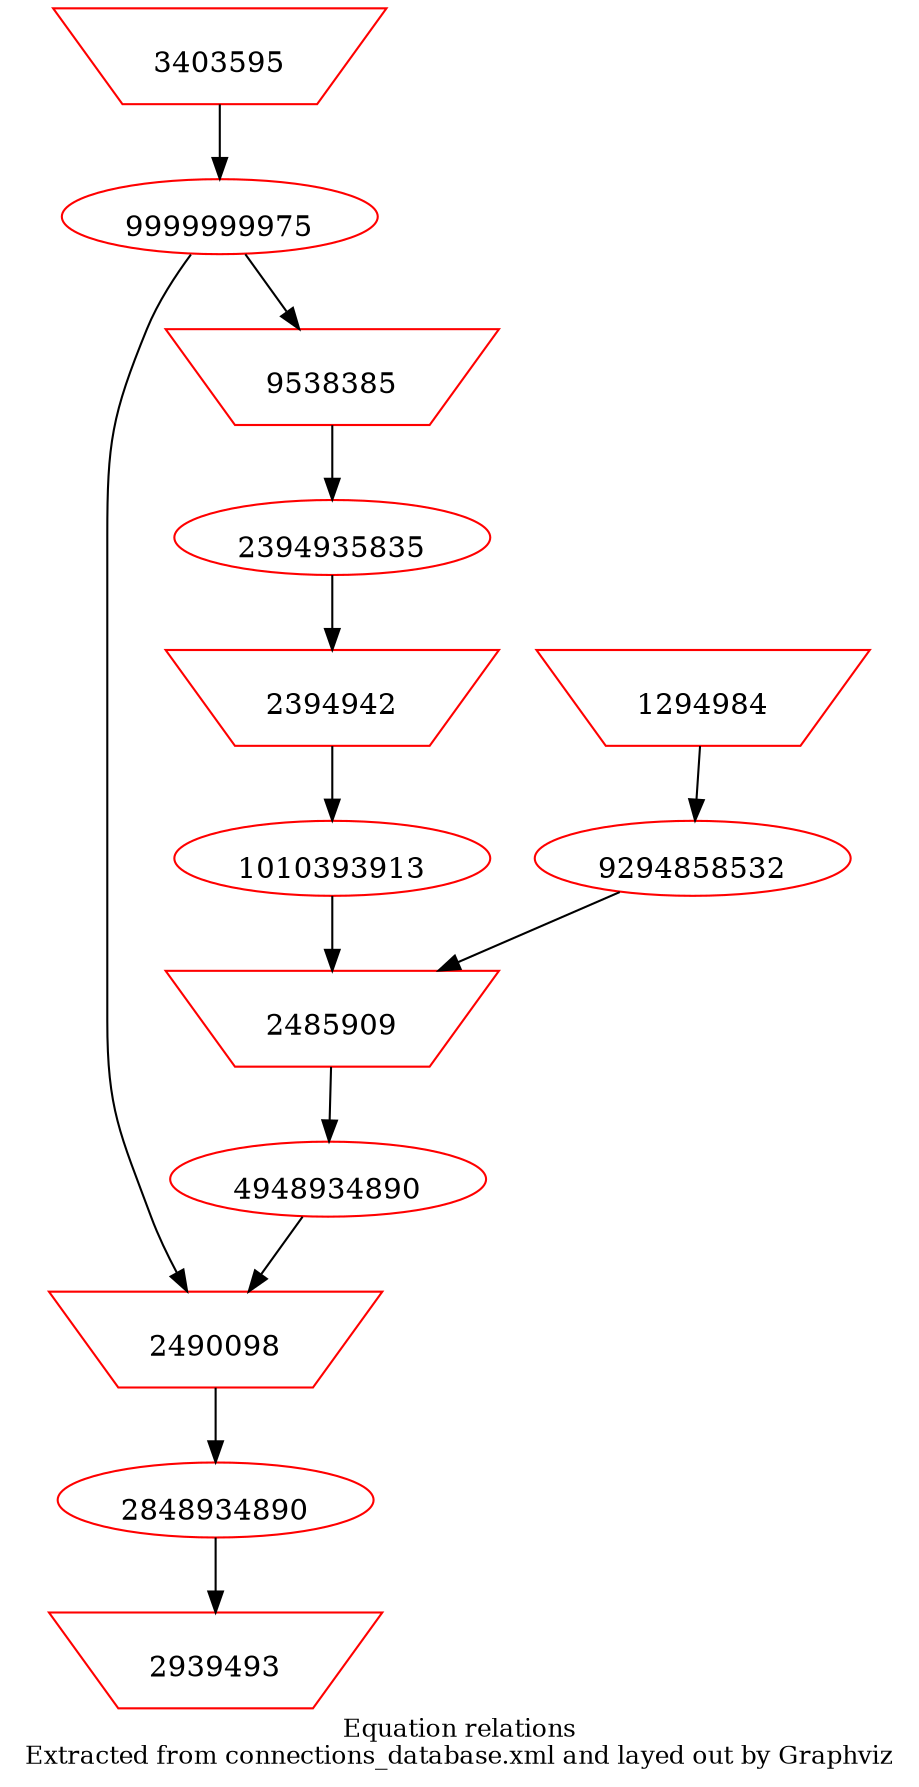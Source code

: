 # Graphviz
# date created: 20150805
# Command to produce output:
# neato -Tsvg thisfile.gv > out.svg
# http://www.graphviz.org/Gallery/directed/traffic_lights.gv.txt
# http://www.graphviz.org/content/traffic_lights
digraph physicsEquations {
overlap=false;
label="Equation relations\nExtracted from connections_database.xml and layed out by Graphviz";
fontsize=12;
2848934890 [shape=ellipse,color=red,image="/Users/benpayne/version_controlled/proofofconcept/lib/images_expression_png/2848934890.png",labelloc=b,URL="http://expre.com"];
4948934890 [shape=ellipse,color=red,image="/Users/benpayne/version_controlled/proofofconcept/lib/images_expression_png/4948934890.png",labelloc=b,URL="http://expre.com"];
1010393913 [shape=ellipse,color=red,image="/Users/benpayne/version_controlled/proofofconcept/lib/images_expression_png/1010393913.png",labelloc=b,URL="http://expre.com"];
2394935835 [shape=ellipse,color=red,image="/Users/benpayne/version_controlled/proofofconcept/lib/images_expression_png/2394935835.png",labelloc=b,URL="http://expre.com"];
9999999975 [shape=ellipse,color=red,image="/Users/benpayne/version_controlled/proofofconcept/lib/images_expression_png/9999999975.png",labelloc=b,URL="http://expre.com"];
9294858532 [shape=ellipse,color=red,image="/Users/benpayne/version_controlled/proofofconcept/lib/images_expression_png/9294858532.png",labelloc=b,URL="http://expre.com"];
2490098 [shape=invtrapezium,color=red,image="/Users/benpayne/version_controlled/proofofconcept/lib/images_infrule_png/subRHSofExprXintoExprY.png",labelloc=b,URL="http://infrule.com"];
2939493 [shape=invtrapezium,color=red,image="/Users/benpayne/version_controlled/proofofconcept/lib/images_infrule_png/declareFinalExpression.png",labelloc=b,URL="http://infrule.com"];
3403595 [shape=invtrapezium,color=red,image="/Users/benpayne/version_controlled/proofofconcept/lib/images_infrule_png/declareInitialExpression.png",labelloc=b,URL="http://infrule.com"];
2394942 [shape=invtrapezium,color=red,image="/Users/benpayne/version_controlled/proofofconcept/lib/images_infrule_png/distributeConjugateTransposeToFactors.png",labelloc=b,URL="http://infrule.com"];
9538385 [shape=invtrapezium,color=red,image="/Users/benpayne/version_controlled/proofofconcept/lib/images_infrule_png/conjugateTransposeBothSides.png",labelloc=b,URL="http://infrule.com"];
1294984 [shape=invtrapezium,color=red,image="/Users/benpayne/version_controlled/proofofconcept/lib/images_infrule_png/declareAssumption.png",labelloc=b,URL="http://infrule.com"];
2485909 [shape=invtrapezium,color=red,image="/Users/benpayne/version_controlled/proofofconcept/lib/images_infrule_png/subRHSofExprXintoExprY.png",labelloc=b,URL="http://infrule.com"];
3403595 -> 9999999975;
9999999975 -> 9538385;
9538385 -> 2394935835;
2394935835 -> 2394942;
2394942 -> 1010393913;
1294984 -> 9294858532;
9294858532 -> 2485909;
1010393913 -> 2485909;
2485909 -> 4948934890;
4948934890 -> 2490098;
9999999975 -> 2490098;
2490098 -> 2848934890;
2848934890 -> 2939493;
}
